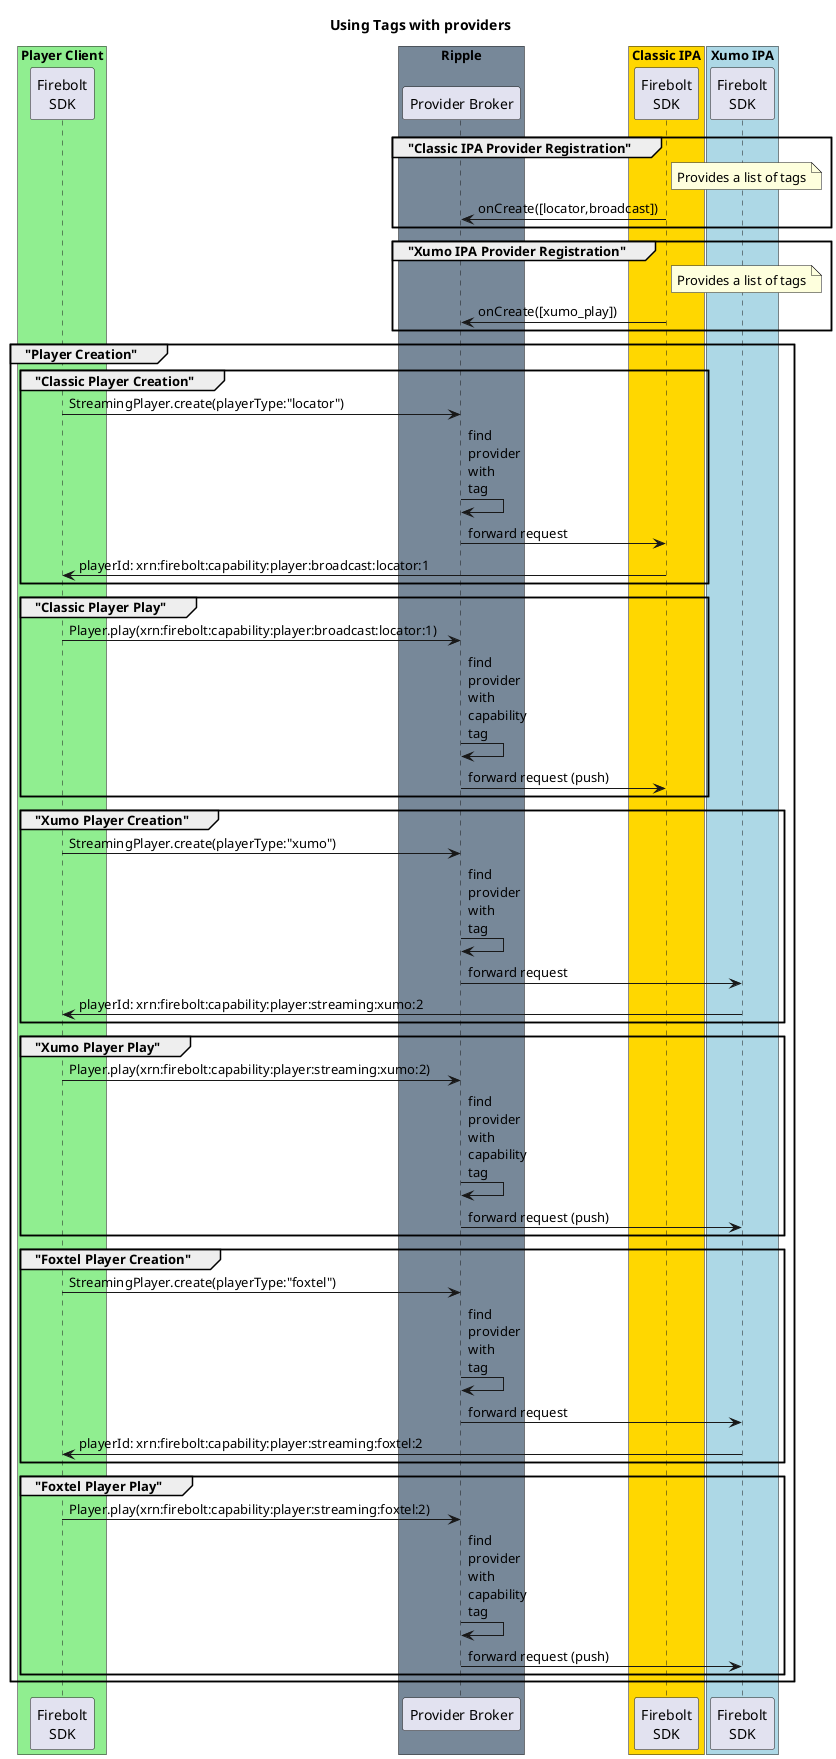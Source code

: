 @startuml "Provider Tags"
title "Using Tags with providers"


box "Player Client" #LightGreen
    participant a as "Firebolt\nSDK"
end box

box "Ripple" #LightSlateGray
    participant pb as "Provider Broker"
end box

box "Classic IPA" #Gold
   participant c as "Firebolt\nSDK"
end box

box "Xumo IPA"  #LightBlue
    participant x as "Firebolt\nSDK"
end box

group "Classic IPA Provider Registration"
    note right of c: Provides a list of tags
    c -> pb : onCreate([locator,broadcast])
end

group "Xumo IPA Provider Registration"
    note right of c: Provides a list of tags
    c -> pb : onCreate([xumo_play])
end

group "Player Creation"

    group "Classic Player Creation"
        a -> pb : StreamingPlayer.create(playerType:"locator")
        pb -> pb : find\nprovider\nwith\ntag
        pb -> c : forward request
        c -> a : playerId: xrn:firebolt:capability:player:broadcast:locator:1
    end

    group "Classic Player Play"
        a -> pb : Player.play(xrn:firebolt:capability:player:broadcast:locator:1)
        pb -> pb : find\nprovider\nwith\ncapability\ntag
        pb -> c : forward request (push)
    end

    group "Xumo Player Creation"
        a -> pb : StreamingPlayer.create(playerType:"xumo")
        pb -> pb : find\nprovider\nwith\ntag
        pb -> x : forward request
        x -> a : playerId: xrn:firebolt:capability:player:streaming:xumo:2
    end

    group "Xumo Player Play"
        a -> pb : Player.play(xrn:firebolt:capability:player:streaming:xumo:2)
         pb -> pb : find\nprovider\nwith\ncapability\ntag
        pb -> x : forward request (push)
    end

    group "Foxtel Player Creation"
        a -> pb : StreamingPlayer.create(playerType:"foxtel")
        pb -> pb : find\nprovider\nwith\ntag
        pb -> x : forward request
        x -> a : playerId: xrn:firebolt:capability:player:streaming:foxtel:2
    end

    group "Foxtel Player Play"
        a -> pb : Player.play(xrn:firebolt:capability:player:streaming:foxtel:2)
         pb -> pb : find\nprovider\nwith\ncapability\ntag
        pb -> x : forward request (push)
    end
end



